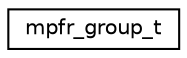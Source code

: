 digraph "Graphical Class Hierarchy"
{
 // LATEX_PDF_SIZE
  edge [fontname="Helvetica",fontsize="10",labelfontname="Helvetica",labelfontsize="10"];
  node [fontname="Helvetica",fontsize="10",shape=record];
  rankdir="LR";
  Node0 [label="mpfr_group_t",height=0.2,width=0.4,color="black", fillcolor="white", style="filled",URL="$structmpfr__group__t.html",tooltip=" "];
}

